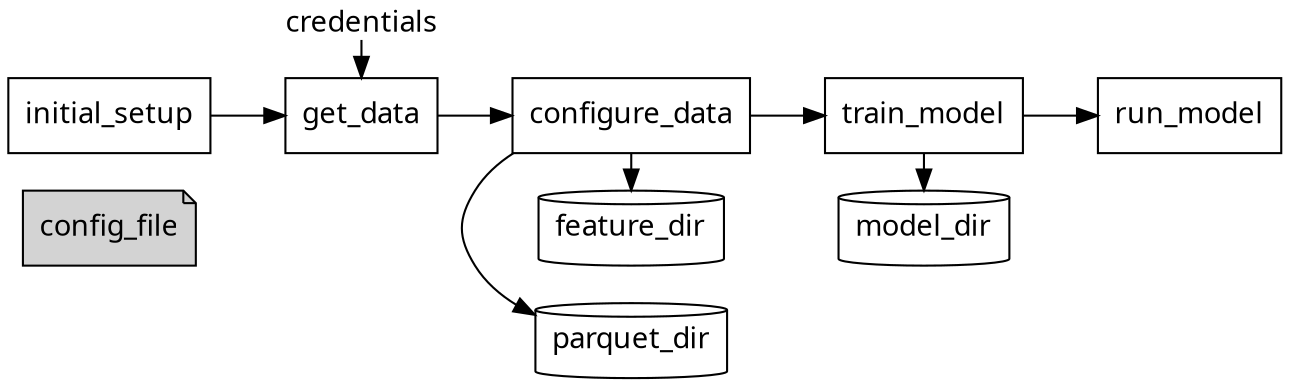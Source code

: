 digraph G {
 fontname = "Handlee";
 node [shape=box, fontname = "Handlee"];
 edge [fontname = "Handlee"];
 rankdir="LR" ;
 config_file [shape=note, style=filled];
 initial_setup;
 get_data;
 configure_data;
 train_model;
 run_model;

 credentials [shape=plain]
 parquet_dir [shape=cylinder]
 feature_dir [shape=cylinder]
 model_dir [shape=cylinder]

 
 {
  rank=same;
  credentials -> get_data;
 }
 {
  rank=same;
  train_model -> model_dir;
 }

 { 
  rank=same;
  configure_data -> parquet_dir;
 }
 { 
  rank=same;
  configure_data -> feature_dir;
 }

 initial_setup -> get_data -> configure_data -> train_model -> run_model
}

